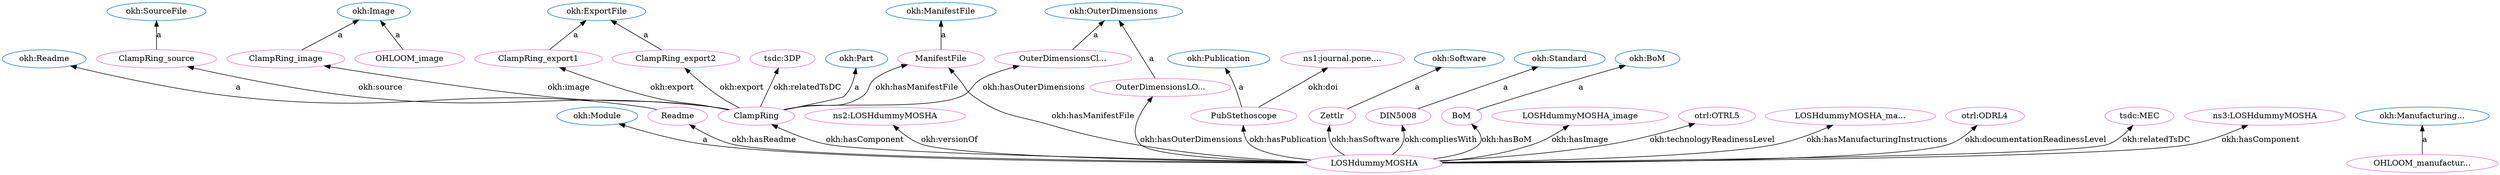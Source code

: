 digraph G {
  rankdir=BT
  node[height=.3]
"https://w3id.org/oseg/ont/okh#Part" [fillcolor="#1f77b4" color="#1f77b4" label="okh:Part"]
"https://w3id.org/oseg/ont/okh#Readme" [fillcolor="#1f77b4" color="#1f77b4" label="okh:Readme"]
"https://w3id.org/oseg/ont/okh#Image" [fillcolor="#1f77b4" color="#1f77b4" label="okh:Image"]
"https://w3id.org/oseg/ont/okh#Software" [fillcolor="#1f77b4" color="#1f77b4" label="okh:Software"]
"https://w3id.org/oseg/ont/okh#Module" [fillcolor="#1f77b4" color="#1f77b4" label="okh:Module"]
"https://w3id.org/oseg/ont/okh#ExportFile" [fillcolor="#1f77b4" color="#1f77b4" label="okh:ExportFile"]
"https://w3id.org/oseg/ont/okh#Publication" [fillcolor="#1f77b4" color="#1f77b4" label="okh:Publication"]
"https://w3id.org/oseg/ont/okh#ManifestFile" [fillcolor="#1f77b4" color="#1f77b4" label="okh:ManifestFile"]
"https://w3id.org/oseg/ont/okh#OuterDimensions" [fillcolor="#1f77b4" color="#1f77b4" label="okh:OuterDimensions"]
"https://w3id.org/oseg/ont/okh#SourceFile" [fillcolor="#1f77b4" color="#1f77b4" label="okh:SourceFile"]
"https://w3id.org/oseg/ont/okh#ManufacturingInstructions" [fillcolor="#1f77b4" color="#1f77b4" label="okh:Manufacturing..."]
"https://w3id.org/oseg/ont/okh#BoM" [fillcolor="#1f77b4" color="#1f77b4" label="okh:BoM"]
"https://w3id.org/oseg/ont/okh#Standard" [fillcolor="#1f77b4" color="#1f77b4" label="okh:Standard"]
"https://github.com/iop-alliance/OpenKnowHow/raw/master/res/sample_data/okh-sample-LOSH-Dummy-A.ttl#Readme" [fillcolor="#e377c2" color="#e377c2" label="Readme"]
"https://github.com/iop-alliance/OpenKnowHow/raw/master/res/sample_data/okh-sample-LOSH-Dummy-A.ttl#ClampRing" [fillcolor="#e377c2" color="#e377c2" label="ClampRing"]
"https://doi.org/10.1371/journal.pone.0193087" [fillcolor="#e377c2" color="#e377c2" label="ns1:journal.pone...."]
"https://github.com/iop-alliance/OpenKnowHow/raw/master/res/sample_data/okh-sample-LOSH-Dummy-A.ttl#ClampRing_source" [fillcolor="#e377c2" color="#e377c2" label="ClampRing_source"]
"https://github.com/OPEN-NEXT/LOSH-dummy-MOSH-A#LOSHdummyMOSHA" [fillcolor="#e377c2" color="#e377c2" label="ns2:LOSHdummyMOSHA"]
"https://github.com/iop-alliance/OpenKnowHow/raw/master/res/sample_data/okh-sample-LOSH-Dummy-A.ttl#ClampRing_image" [fillcolor="#e377c2" color="#e377c2" label="ClampRing_image"]
"https://github.com/iop-alliance/OpenKnowHow/raw/master/res/sample_data/okh-sample-LOSH-Dummy-A.ttl#ClampRing_export2" [fillcolor="#e377c2" color="#e377c2" label="ClampRing_export2"]
"https://github.com/iop-alliance/OpenKnowHow/raw/master/res/sample_data/okh-sample-LOSH-Dummy-A.ttl#PubStethoscope" [fillcolor="#e377c2" color="#e377c2" label="PubStethoscope"]
"https://github.com/iop-alliance/OpenKnowHow/raw/master/res/sample_data/okh-sample-LOSH-Dummy-A.ttl#OuterDimensionsLOSHdummyMOSHA" [fillcolor="#e377c2" color="#e377c2" label="OuterDimensionsLO..."]
"https://github.com/iop-alliance/OpenKnowHow/raw/master/res/sample_data/okh-sample-LOSH-Dummy-A.ttl#ManifestFile" [fillcolor="#e377c2" color="#e377c2" label="ManifestFile"]
"https://github.com/iop-alliance/OpenKnowHow/raw/master/res/sample_data/okh-sample-LOSH-Dummy-A.ttl#Zettlr" [fillcolor="#e377c2" color="#e377c2" label="Zettlr"]
"https://github.com/iop-alliance/OpenKnowHow/raw/master/res/sample_data/okh-sample-LOSH-Dummy-A.ttl#OuterDimensionsClampRing" [fillcolor="#e377c2" color="#e377c2" label="OuterDimensionsCl..."]
"https://github.com/iop-alliance/OpenKnowHow/raw/master/res/sample_data/okh-sample-LOSH-Dummy-A.ttl#DIN5008" [fillcolor="#e377c2" color="#e377c2" label="DIN5008"]
"https://github.com/iop-alliance/OpenKnowHow/raw/master/res/sample_data/okh-sample-LOSH-Dummy-A.ttl#ClampRing_export1" [fillcolor="#e377c2" color="#e377c2" label="ClampRing_export1"]
"https://github.com/iop-alliance/OpenKnowHow/raw/master/res/sample_data/okh-sample-LOSH-Dummy-A.ttl#BoM" [fillcolor="#e377c2" color="#e377c2" label="BoM"]
"https://github.com/iop-alliance/OpenKnowHow/raw/master/res/sample_data/okh-sample-LOSH-Dummy-A.ttl#LOSHdummyMOSHA_image" [fillcolor="#e377c2" color="#e377c2" label="LOSHdummyMOSHA_image"]
"https://w3id.org/oseg/ont/otrl#OTRL5" [fillcolor="#e377c2" color="#e377c2" label="otrl:OTRL5"]
"https://github.com/iop-alliance/OpenKnowHow/raw/master/res/sample_data/okh-sample-LOSH-Dummy-A.ttl#LOSHdummyMOSHA" [fillcolor="#e377c2" color="#e377c2" label="LOSHdummyMOSHA"]
"https://w3id.org/oseg/ont/tsdc/core#3DP" [fillcolor="#e377c2" color="#e377c2" label="tsdc:3DP"]
"https://github.com/iop-alliance/OpenKnowHow/raw/master/res/sample_data/okh-sample-LOSH-Dummy-A.ttl#LOSHdummyMOSHA_manufacturingInstructions" [fillcolor="#e377c2" color="#e377c2" label="LOSHdummyMOSHA_ma..."]
"https://w3id.org/oseg/ont/otrl#ODRL4" [fillcolor="#e377c2" color="#e377c2" label="otrl:ODRL4"]
"https://w3id.org/oseg/ont/tsdc/core#MEC" [fillcolor="#e377c2" color="#e377c2" label="tsdc:MEC"]
"https://github.com/iop-alliance/OpenKnowHow/raw/master/res/sample_data/okh-sample-LOSH-Dummy-A.ttl#OHLOOM_manufacturingInstructions" [fillcolor="#e377c2" color="#e377c2" label="OHLOOM_manufactur..."]
"https://github.com/iop-alliance/OpenKnowHow/raw/master/res/sample_data/okh-sample-LOSH-Dummy-A.ttl#OHLOOM_image" [fillcolor="#e377c2" color="#e377c2" label="OHLOOM_image"]
"https://github.com/OPEN-NEXT/1.0.0/LOSH-dummy-MOSH-B#LOSHdummyMOSHA" [fillcolor="#e377c2" color="#e377c2" label="ns3:LOSHdummyMOSHA"]
  "https://github.com/iop-alliance/OpenKnowHow/raw/master/res/sample_data/okh-sample-LOSH-Dummy-A.ttl#ClampRing" -> "https://w3id.org/oseg/ont/okh#Part" [label="a"]
  "https://github.com/iop-alliance/OpenKnowHow/raw/master/res/sample_data/okh-sample-LOSH-Dummy-A.ttl#ClampRing" -> "https://github.com/iop-alliance/OpenKnowHow/raw/master/res/sample_data/okh-sample-LOSH-Dummy-A.ttl#ClampRing_source" [label="okh:source"]
  "https://github.com/iop-alliance/OpenKnowHow/raw/master/res/sample_data/okh-sample-LOSH-Dummy-A.ttl#LOSHdummyMOSHA" -> "https://github.com/OPEN-NEXT/LOSH-dummy-MOSH-A#LOSHdummyMOSHA" [label="okh:versionOf"]
  "https://github.com/iop-alliance/OpenKnowHow/raw/master/res/sample_data/okh-sample-LOSH-Dummy-A.ttl#ClampRing_export2" -> "https://w3id.org/oseg/ont/okh#ExportFile" [label="a"]
  "https://github.com/iop-alliance/OpenKnowHow/raw/master/res/sample_data/okh-sample-LOSH-Dummy-A.ttl#Readme" -> "https://w3id.org/oseg/ont/okh#Readme" [label="a"]
  "https://github.com/iop-alliance/OpenKnowHow/raw/master/res/sample_data/okh-sample-LOSH-Dummy-A.ttl#LOSHdummyMOSHA" -> "https://github.com/iop-alliance/OpenKnowHow/raw/master/res/sample_data/okh-sample-LOSH-Dummy-A.ttl#OuterDimensionsLOSHdummyMOSHA" [label="okh:hasOuterDimensions"]
  "https://github.com/iop-alliance/OpenKnowHow/raw/master/res/sample_data/okh-sample-LOSH-Dummy-A.ttl#ManifestFile" -> "https://w3id.org/oseg/ont/okh#ManifestFile" [label="a"]
  "https://github.com/iop-alliance/OpenKnowHow/raw/master/res/sample_data/okh-sample-LOSH-Dummy-A.ttl#Zettlr" -> "https://w3id.org/oseg/ont/okh#Software" [label="a"]
  "https://github.com/iop-alliance/OpenKnowHow/raw/master/res/sample_data/okh-sample-LOSH-Dummy-A.ttl#LOSHdummyMOSHA" -> "https://github.com/iop-alliance/OpenKnowHow/raw/master/res/sample_data/okh-sample-LOSH-Dummy-A.ttl#ManifestFile" [label="okh:hasManifestFile"]
  "https://github.com/iop-alliance/OpenKnowHow/raw/master/res/sample_data/okh-sample-LOSH-Dummy-A.ttl#LOSHdummyMOSHA" -> "https://github.com/iop-alliance/OpenKnowHow/raw/master/res/sample_data/okh-sample-LOSH-Dummy-A.ttl#DIN5008" [label="okh:compliesWith"]
  "https://github.com/iop-alliance/OpenKnowHow/raw/master/res/sample_data/okh-sample-LOSH-Dummy-A.ttl#OuterDimensionsClampRing" -> "https://w3id.org/oseg/ont/okh#OuterDimensions" [label="a"]
  "https://github.com/iop-alliance/OpenKnowHow/raw/master/res/sample_data/okh-sample-LOSH-Dummy-A.ttl#ClampRing_export1" -> "https://w3id.org/oseg/ont/okh#ExportFile" [label="a"]
  "https://github.com/iop-alliance/OpenKnowHow/raw/master/res/sample_data/okh-sample-LOSH-Dummy-A.ttl#ClampRing_source" -> "https://w3id.org/oseg/ont/okh#SourceFile" [label="a"]
  "https://github.com/iop-alliance/OpenKnowHow/raw/master/res/sample_data/okh-sample-LOSH-Dummy-A.ttl#BoM" -> "https://w3id.org/oseg/ont/okh#BoM" [label="a"]
  "https://github.com/iop-alliance/OpenKnowHow/raw/master/res/sample_data/okh-sample-LOSH-Dummy-A.ttl#ClampRing" -> "https://w3id.org/oseg/ont/tsdc/core#3DP" [label="okh:relatedTsDC"]
  "https://github.com/iop-alliance/OpenKnowHow/raw/master/res/sample_data/okh-sample-LOSH-Dummy-A.ttl#LOSHdummyMOSHA" -> "https://github.com/iop-alliance/OpenKnowHow/raw/master/res/sample_data/okh-sample-LOSH-Dummy-A.ttl#LOSHdummyMOSHA_manufacturingInstructions" [label="okh:hasManufacturingInstructions"]
  "https://github.com/iop-alliance/OpenKnowHow/raw/master/res/sample_data/okh-sample-LOSH-Dummy-A.ttl#OuterDimensionsLOSHdummyMOSHA" -> "https://w3id.org/oseg/ont/okh#OuterDimensions" [label="a"]
  "https://github.com/iop-alliance/OpenKnowHow/raw/master/res/sample_data/okh-sample-LOSH-Dummy-A.ttl#LOSHdummyMOSHA" -> "https://w3id.org/oseg/ont/otrl#ODRL4" [label="okh:documentationReadinessLevel"]
  "https://github.com/iop-alliance/OpenKnowHow/raw/master/res/sample_data/okh-sample-LOSH-Dummy-A.ttl#LOSHdummyMOSHA" -> "https://w3id.org/oseg/ont/tsdc/core#MEC" [label="okh:relatedTsDC"]
  "https://github.com/iop-alliance/OpenKnowHow/raw/master/res/sample_data/okh-sample-LOSH-Dummy-A.ttl#ClampRing" -> "https://github.com/iop-alliance/OpenKnowHow/raw/master/res/sample_data/okh-sample-LOSH-Dummy-A.ttl#ClampRing_image" [label="okh:image"]
  "https://github.com/iop-alliance/OpenKnowHow/raw/master/res/sample_data/okh-sample-LOSH-Dummy-A.ttl#OHLOOM_manufacturingInstructions" -> "https://w3id.org/oseg/ont/okh#ManufacturingInstructions" [label="a"]
  "https://github.com/iop-alliance/OpenKnowHow/raw/master/res/sample_data/okh-sample-LOSH-Dummy-A.ttl#ClampRing" -> "https://github.com/iop-alliance/OpenKnowHow/raw/master/res/sample_data/okh-sample-LOSH-Dummy-A.ttl#ClampRing_export1" [label="okh:export"]
  "https://github.com/iop-alliance/OpenKnowHow/raw/master/res/sample_data/okh-sample-LOSH-Dummy-A.ttl#LOSHdummyMOSHA" -> "https://github.com/OPEN-NEXT/1.0.0/LOSH-dummy-MOSH-B#LOSHdummyMOSHA" [label="okh:hasComponent"]
  "https://github.com/iop-alliance/OpenKnowHow/raw/master/res/sample_data/okh-sample-LOSH-Dummy-A.ttl#LOSHdummyMOSHA" -> "https://github.com/iop-alliance/OpenKnowHow/raw/master/res/sample_data/okh-sample-LOSH-Dummy-A.ttl#Readme" [label="okh:hasReadme"]
  "https://github.com/iop-alliance/OpenKnowHow/raw/master/res/sample_data/okh-sample-LOSH-Dummy-A.ttl#PubStethoscope" -> "https://doi.org/10.1371/journal.pone.0193087" [label="okh:doi"]
  "https://github.com/iop-alliance/OpenKnowHow/raw/master/res/sample_data/okh-sample-LOSH-Dummy-A.ttl#ClampRing_image" -> "https://w3id.org/oseg/ont/okh#Image" [label="a"]
  "https://github.com/iop-alliance/OpenKnowHow/raw/master/res/sample_data/okh-sample-LOSH-Dummy-A.ttl#PubStethoscope" -> "https://w3id.org/oseg/ont/okh#Publication" [label="a"]
  "https://github.com/iop-alliance/OpenKnowHow/raw/master/res/sample_data/okh-sample-LOSH-Dummy-A.ttl#ClampRing" -> "https://github.com/iop-alliance/OpenKnowHow/raw/master/res/sample_data/okh-sample-LOSH-Dummy-A.ttl#ManifestFile" [label="okh:hasManifestFile"]
  "https://github.com/iop-alliance/OpenKnowHow/raw/master/res/sample_data/okh-sample-LOSH-Dummy-A.ttl#ClampRing" -> "https://github.com/iop-alliance/OpenKnowHow/raw/master/res/sample_data/okh-sample-LOSH-Dummy-A.ttl#OuterDimensionsClampRing" [label="okh:hasOuterDimensions"]
  "https://github.com/iop-alliance/OpenKnowHow/raw/master/res/sample_data/okh-sample-LOSH-Dummy-A.ttl#LOSHdummyMOSHA" -> "https://github.com/iop-alliance/OpenKnowHow/raw/master/res/sample_data/okh-sample-LOSH-Dummy-A.ttl#BoM" [label="okh:hasBoM"]
  "https://github.com/iop-alliance/OpenKnowHow/raw/master/res/sample_data/okh-sample-LOSH-Dummy-A.ttl#LOSHdummyMOSHA" -> "https://github.com/iop-alliance/OpenKnowHow/raw/master/res/sample_data/okh-sample-LOSH-Dummy-A.ttl#LOSHdummyMOSHA_image" [label="okh:hasImage"]
  "https://github.com/iop-alliance/OpenKnowHow/raw/master/res/sample_data/okh-sample-LOSH-Dummy-A.ttl#LOSHdummyMOSHA" -> "https://w3id.org/oseg/ont/otrl#OTRL5" [label="okh:technologyReadinessLevel"]
  "https://github.com/iop-alliance/OpenKnowHow/raw/master/res/sample_data/okh-sample-LOSH-Dummy-A.ttl#LOSHdummyMOSHA" -> "https://w3id.org/oseg/ont/okh#Module" [label="a"]
  "https://github.com/iop-alliance/OpenKnowHow/raw/master/res/sample_data/okh-sample-LOSH-Dummy-A.ttl#DIN5008" -> "https://w3id.org/oseg/ont/okh#Standard" [label="a"]
  "https://github.com/iop-alliance/OpenKnowHow/raw/master/res/sample_data/okh-sample-LOSH-Dummy-A.ttl#ClampRing" -> "https://github.com/iop-alliance/OpenKnowHow/raw/master/res/sample_data/okh-sample-LOSH-Dummy-A.ttl#ClampRing_export2" [label="okh:export"]
  "https://github.com/iop-alliance/OpenKnowHow/raw/master/res/sample_data/okh-sample-LOSH-Dummy-A.ttl#LOSHdummyMOSHA" -> "https://github.com/iop-alliance/OpenKnowHow/raw/master/res/sample_data/okh-sample-LOSH-Dummy-A.ttl#PubStethoscope" [label="okh:hasPublication"]
  "https://github.com/iop-alliance/OpenKnowHow/raw/master/res/sample_data/okh-sample-LOSH-Dummy-A.ttl#LOSHdummyMOSHA" -> "https://github.com/iop-alliance/OpenKnowHow/raw/master/res/sample_data/okh-sample-LOSH-Dummy-A.ttl#Zettlr" [label="okh:hasSoftware"]
  "https://github.com/iop-alliance/OpenKnowHow/raw/master/res/sample_data/okh-sample-LOSH-Dummy-A.ttl#OHLOOM_image" -> "https://w3id.org/oseg/ont/okh#Image" [label="a"]
  "https://github.com/iop-alliance/OpenKnowHow/raw/master/res/sample_data/okh-sample-LOSH-Dummy-A.ttl#LOSHdummyMOSHA" -> "https://github.com/iop-alliance/OpenKnowHow/raw/master/res/sample_data/okh-sample-LOSH-Dummy-A.ttl#ClampRing" [label="okh:hasComponent"]
}
